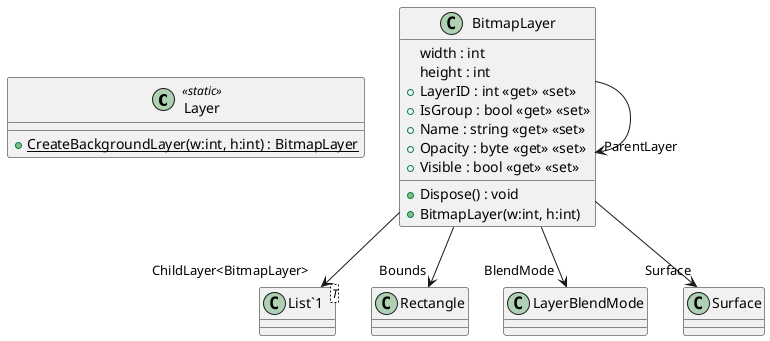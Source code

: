 @startuml
class Layer <<static>> {
    + {static} CreateBackgroundLayer(w:int, h:int) : BitmapLayer
}
class BitmapLayer {
    width : int
    height : int
    + Dispose() : void
    + BitmapLayer(w:int, h:int)
    + LayerID : int <<get>> <<set>>
    + IsGroup : bool <<get>> <<set>>
    + Name : string <<get>> <<set>>
    + Opacity : byte <<get>> <<set>>
    + Visible : bool <<get>> <<set>>
}
class "List`1"<T> {
}
BitmapLayer --> "Bounds" Rectangle
BitmapLayer --> "ParentLayer" BitmapLayer
BitmapLayer --> "ChildLayer<BitmapLayer>" "List`1"
BitmapLayer --> "BlendMode" LayerBlendMode
BitmapLayer --> "Surface" Surface
@enduml
